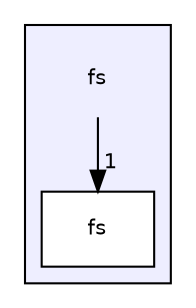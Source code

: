 digraph "fs" {
  compound=true
  node [ fontsize="10", fontname="Helvetica"];
  edge [ labelfontsize="10", labelfontname="Helvetica"];
  subgraph clusterdir_97b3d2b63ac216821c2d7a22ee0ab2b0 {
    graph [ bgcolor="#eeeeff", pencolor="black", label="" URL="dir_97b3d2b63ac216821c2d7a22ee0ab2b0.html"];
    dir_97b3d2b63ac216821c2d7a22ee0ab2b0 [shape=plaintext label="fs"];
    dir_a87598b71b610d6cd0b5a992b10402ad [shape=box label="fs" color="black" fillcolor="white" style="filled" URL="dir_a87598b71b610d6cd0b5a992b10402ad.html"];
  }
  dir_97b3d2b63ac216821c2d7a22ee0ab2b0->dir_a87598b71b610d6cd0b5a992b10402ad [headlabel="1", labeldistance=1.5 headhref="dir_000000_000001.html"];
}
